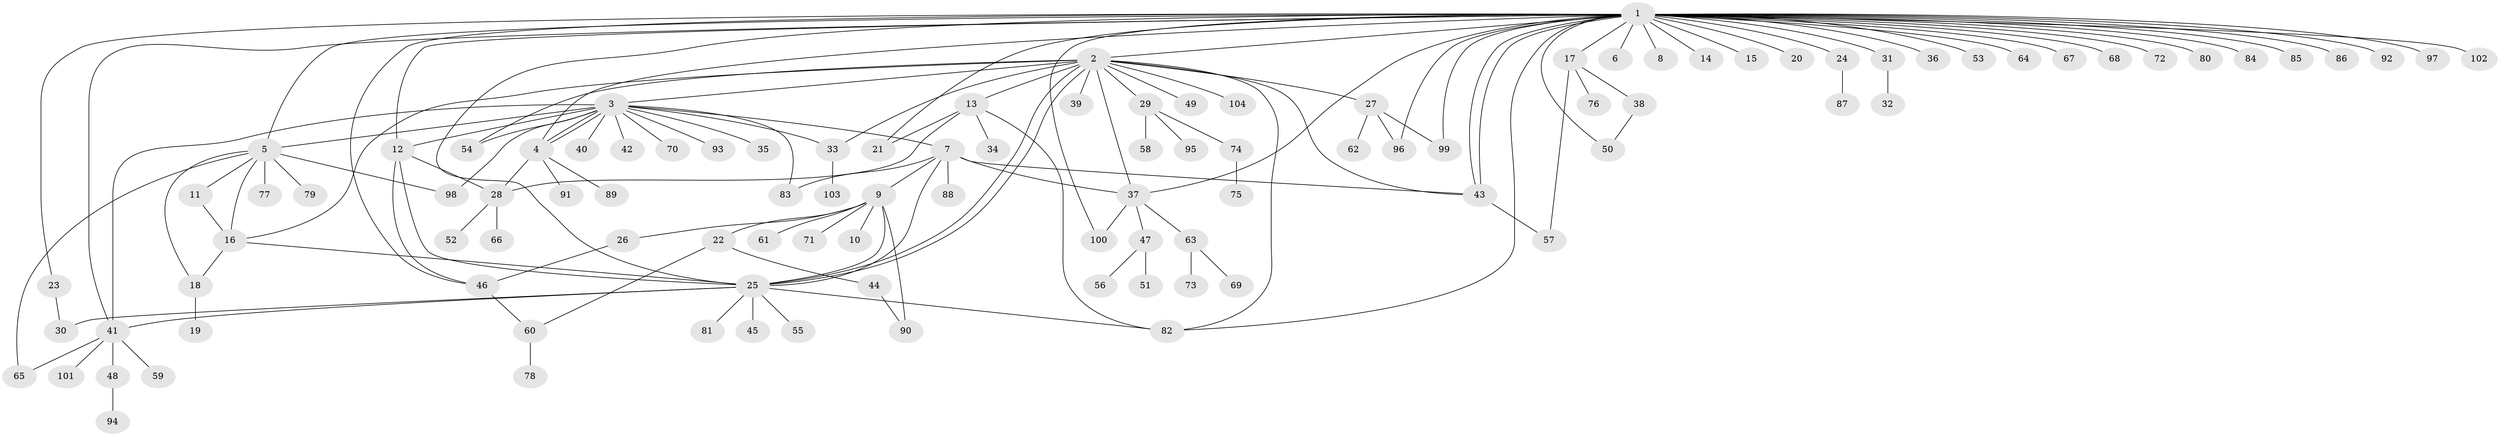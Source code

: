 // coarse degree distribution, {1: 0.9024390243902439, 27: 0.024390243902439025, 3: 0.024390243902439025, 2: 0.024390243902439025, 13: 0.024390243902439025}
// Generated by graph-tools (version 1.1) at 2025/51/03/04/25 21:51:59]
// undirected, 104 vertices, 144 edges
graph export_dot {
graph [start="1"]
  node [color=gray90,style=filled];
  1;
  2;
  3;
  4;
  5;
  6;
  7;
  8;
  9;
  10;
  11;
  12;
  13;
  14;
  15;
  16;
  17;
  18;
  19;
  20;
  21;
  22;
  23;
  24;
  25;
  26;
  27;
  28;
  29;
  30;
  31;
  32;
  33;
  34;
  35;
  36;
  37;
  38;
  39;
  40;
  41;
  42;
  43;
  44;
  45;
  46;
  47;
  48;
  49;
  50;
  51;
  52;
  53;
  54;
  55;
  56;
  57;
  58;
  59;
  60;
  61;
  62;
  63;
  64;
  65;
  66;
  67;
  68;
  69;
  70;
  71;
  72;
  73;
  74;
  75;
  76;
  77;
  78;
  79;
  80;
  81;
  82;
  83;
  84;
  85;
  86;
  87;
  88;
  89;
  90;
  91;
  92;
  93;
  94;
  95;
  96;
  97;
  98;
  99;
  100;
  101;
  102;
  103;
  104;
  1 -- 2;
  1 -- 4;
  1 -- 5;
  1 -- 6;
  1 -- 8;
  1 -- 12;
  1 -- 14;
  1 -- 15;
  1 -- 17;
  1 -- 20;
  1 -- 21;
  1 -- 23;
  1 -- 24;
  1 -- 25;
  1 -- 31;
  1 -- 36;
  1 -- 37;
  1 -- 41;
  1 -- 43;
  1 -- 43;
  1 -- 46;
  1 -- 50;
  1 -- 53;
  1 -- 64;
  1 -- 67;
  1 -- 68;
  1 -- 72;
  1 -- 80;
  1 -- 82;
  1 -- 84;
  1 -- 85;
  1 -- 86;
  1 -- 92;
  1 -- 96;
  1 -- 97;
  1 -- 99;
  1 -- 100;
  1 -- 102;
  2 -- 3;
  2 -- 13;
  2 -- 16;
  2 -- 25;
  2 -- 25;
  2 -- 27;
  2 -- 29;
  2 -- 33;
  2 -- 37;
  2 -- 39;
  2 -- 43;
  2 -- 49;
  2 -- 54;
  2 -- 82;
  2 -- 104;
  3 -- 4;
  3 -- 4;
  3 -- 5;
  3 -- 7;
  3 -- 12;
  3 -- 33;
  3 -- 35;
  3 -- 40;
  3 -- 41;
  3 -- 42;
  3 -- 54;
  3 -- 70;
  3 -- 83;
  3 -- 93;
  3 -- 98;
  4 -- 28;
  4 -- 89;
  4 -- 91;
  5 -- 11;
  5 -- 16;
  5 -- 18;
  5 -- 65;
  5 -- 77;
  5 -- 79;
  5 -- 98;
  7 -- 9;
  7 -- 25;
  7 -- 37;
  7 -- 43;
  7 -- 83;
  7 -- 88;
  9 -- 10;
  9 -- 22;
  9 -- 25;
  9 -- 26;
  9 -- 61;
  9 -- 71;
  9 -- 90;
  11 -- 16;
  12 -- 25;
  12 -- 28;
  12 -- 46;
  13 -- 21;
  13 -- 28;
  13 -- 34;
  13 -- 82;
  16 -- 18;
  16 -- 25;
  17 -- 38;
  17 -- 57;
  17 -- 76;
  18 -- 19;
  22 -- 44;
  22 -- 60;
  23 -- 30;
  24 -- 87;
  25 -- 30;
  25 -- 41;
  25 -- 45;
  25 -- 55;
  25 -- 81;
  25 -- 82;
  26 -- 46;
  27 -- 62;
  27 -- 96;
  27 -- 99;
  28 -- 52;
  28 -- 66;
  29 -- 58;
  29 -- 74;
  29 -- 95;
  31 -- 32;
  33 -- 103;
  37 -- 47;
  37 -- 63;
  37 -- 100;
  38 -- 50;
  41 -- 48;
  41 -- 59;
  41 -- 65;
  41 -- 101;
  43 -- 57;
  44 -- 90;
  46 -- 60;
  47 -- 51;
  47 -- 56;
  48 -- 94;
  60 -- 78;
  63 -- 69;
  63 -- 73;
  74 -- 75;
}
